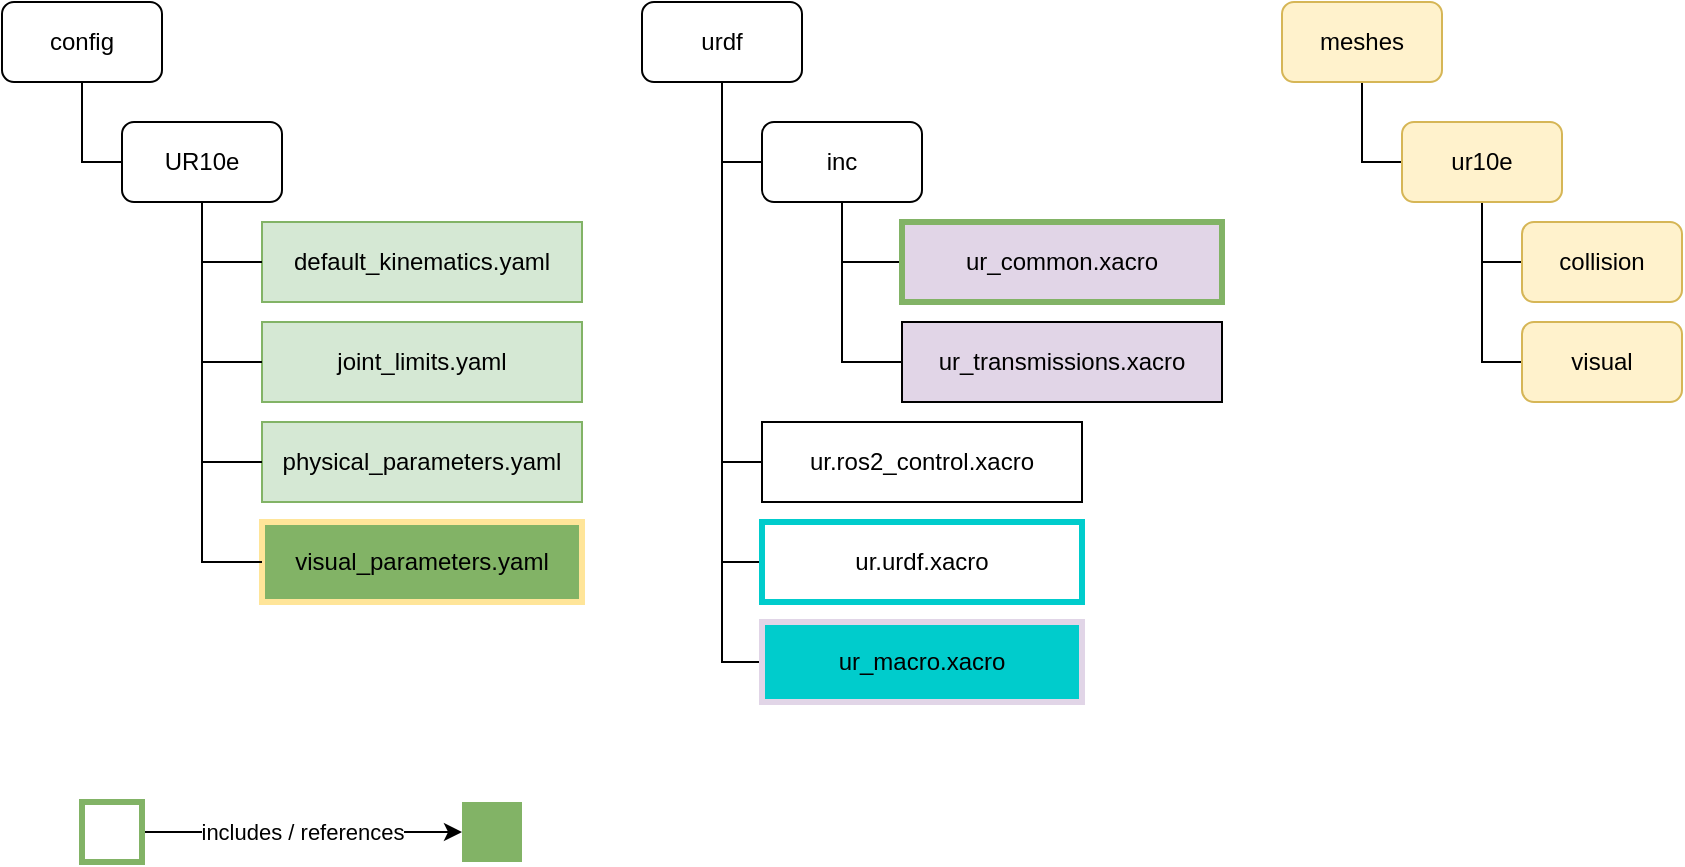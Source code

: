 <mxfile version="15.7.3" type="device"><diagram id="pDn8dzBl-16yXPNHU6tY" name="Page-1"><mxGraphModel dx="760" dy="597" grid="1" gridSize="10" guides="1" tooltips="1" connect="1" arrows="1" fold="1" page="1" pageScale="1" pageWidth="850" pageHeight="1100" math="0" shadow="0"><root><mxCell id="0"/><mxCell id="1" parent="0"/><mxCell id="33WVNXEW1kgjeUYGu9OC-1" value="default_kinematics.yaml" style="rounded=0;whiteSpace=wrap;html=1;fillColor=#d5e8d4;strokeColor=#82b366;strokeWidth=1;" vertex="1" parent="1"><mxGeometry x="130" y="110" width="160" height="40" as="geometry"/></mxCell><mxCell id="33WVNXEW1kgjeUYGu9OC-2" value="joint_limits.yaml" style="rounded=0;whiteSpace=wrap;html=1;fillColor=#d5e8d4;strokeColor=#82b366;strokeWidth=1;" vertex="1" parent="1"><mxGeometry x="130" y="160" width="160" height="40" as="geometry"/></mxCell><mxCell id="33WVNXEW1kgjeUYGu9OC-3" value="physical_parameters.yaml" style="rounded=0;whiteSpace=wrap;html=1;fillColor=#d5e8d4;strokeColor=#82b366;strokeWidth=1;" vertex="1" parent="1"><mxGeometry x="130" y="210" width="160" height="40" as="geometry"/></mxCell><mxCell id="33WVNXEW1kgjeUYGu9OC-4" value="visual_parameters.yaml" style="rounded=0;whiteSpace=wrap;html=1;fillColor=#82B366;strokeColor=#FFE599;strokeWidth=3;" vertex="1" parent="1"><mxGeometry x="130" y="260" width="160" height="40" as="geometry"/></mxCell><mxCell id="33WVNXEW1kgjeUYGu9OC-13" style="edgeStyle=orthogonalEdgeStyle;rounded=0;orthogonalLoop=1;jettySize=auto;html=1;exitX=0.5;exitY=1;exitDx=0;exitDy=0;entryX=0;entryY=0.5;entryDx=0;entryDy=0;endArrow=none;endFill=0;" edge="1" parent="1" source="33WVNXEW1kgjeUYGu9OC-5" target="33WVNXEW1kgjeUYGu9OC-1"><mxGeometry relative="1" as="geometry"/></mxCell><mxCell id="33WVNXEW1kgjeUYGu9OC-15" style="edgeStyle=orthogonalEdgeStyle;rounded=0;orthogonalLoop=1;jettySize=auto;html=1;exitX=0.5;exitY=1;exitDx=0;exitDy=0;entryX=0;entryY=0.5;entryDx=0;entryDy=0;endArrow=none;endFill=0;" edge="1" parent="1" source="33WVNXEW1kgjeUYGu9OC-5" target="33WVNXEW1kgjeUYGu9OC-2"><mxGeometry relative="1" as="geometry"/></mxCell><mxCell id="33WVNXEW1kgjeUYGu9OC-16" style="edgeStyle=orthogonalEdgeStyle;rounded=0;orthogonalLoop=1;jettySize=auto;html=1;exitX=0.5;exitY=1;exitDx=0;exitDy=0;entryX=0;entryY=0.5;entryDx=0;entryDy=0;endArrow=none;endFill=0;" edge="1" parent="1" source="33WVNXEW1kgjeUYGu9OC-5" target="33WVNXEW1kgjeUYGu9OC-3"><mxGeometry relative="1" as="geometry"/></mxCell><mxCell id="33WVNXEW1kgjeUYGu9OC-17" style="edgeStyle=orthogonalEdgeStyle;rounded=0;orthogonalLoop=1;jettySize=auto;html=1;exitX=0.5;exitY=1;exitDx=0;exitDy=0;entryX=0;entryY=0.5;entryDx=0;entryDy=0;endArrow=none;endFill=0;" edge="1" parent="1" source="33WVNXEW1kgjeUYGu9OC-5" target="33WVNXEW1kgjeUYGu9OC-4"><mxGeometry relative="1" as="geometry"/></mxCell><mxCell id="33WVNXEW1kgjeUYGu9OC-5" value="UR10e" style="rounded=1;whiteSpace=wrap;html=1;" vertex="1" parent="1"><mxGeometry x="60" y="60" width="80" height="40" as="geometry"/></mxCell><mxCell id="33WVNXEW1kgjeUYGu9OC-9" style="edgeStyle=orthogonalEdgeStyle;rounded=0;orthogonalLoop=1;jettySize=auto;html=1;exitX=0.5;exitY=1;exitDx=0;exitDy=0;entryX=0;entryY=0.5;entryDx=0;entryDy=0;endArrow=none;endFill=0;" edge="1" parent="1" source="33WVNXEW1kgjeUYGu9OC-6" target="33WVNXEW1kgjeUYGu9OC-5"><mxGeometry relative="1" as="geometry"/></mxCell><mxCell id="33WVNXEW1kgjeUYGu9OC-6" value="config" style="rounded=1;whiteSpace=wrap;html=1;" vertex="1" parent="1"><mxGeometry width="80" height="40" as="geometry"/></mxCell><mxCell id="33WVNXEW1kgjeUYGu9OC-21" style="edgeStyle=orthogonalEdgeStyle;rounded=0;orthogonalLoop=1;jettySize=auto;html=1;exitX=0.5;exitY=1;exitDx=0;exitDy=0;entryX=0;entryY=0.5;entryDx=0;entryDy=0;endArrow=none;endFill=0;" edge="1" parent="1" source="33WVNXEW1kgjeUYGu9OC-19" target="33WVNXEW1kgjeUYGu9OC-20"><mxGeometry relative="1" as="geometry"/></mxCell><mxCell id="33WVNXEW1kgjeUYGu9OC-29" style="edgeStyle=orthogonalEdgeStyle;rounded=0;orthogonalLoop=1;jettySize=auto;html=1;exitX=0.5;exitY=1;exitDx=0;exitDy=0;entryX=0;entryY=0.5;entryDx=0;entryDy=0;endArrow=none;endFill=0;" edge="1" parent="1" source="33WVNXEW1kgjeUYGu9OC-19" target="33WVNXEW1kgjeUYGu9OC-26"><mxGeometry relative="1" as="geometry"/></mxCell><mxCell id="33WVNXEW1kgjeUYGu9OC-30" style="edgeStyle=orthogonalEdgeStyle;rounded=0;orthogonalLoop=1;jettySize=auto;html=1;exitX=0.5;exitY=1;exitDx=0;exitDy=0;entryX=0;entryY=0.5;entryDx=0;entryDy=0;endArrow=none;endFill=0;" edge="1" parent="1" source="33WVNXEW1kgjeUYGu9OC-19" target="33WVNXEW1kgjeUYGu9OC-27"><mxGeometry relative="1" as="geometry"/></mxCell><mxCell id="33WVNXEW1kgjeUYGu9OC-31" style="edgeStyle=orthogonalEdgeStyle;rounded=0;orthogonalLoop=1;jettySize=auto;html=1;exitX=0.5;exitY=1;exitDx=0;exitDy=0;entryX=0;entryY=0.5;entryDx=0;entryDy=0;endArrow=none;endFill=0;" edge="1" parent="1" source="33WVNXEW1kgjeUYGu9OC-19" target="33WVNXEW1kgjeUYGu9OC-28"><mxGeometry relative="1" as="geometry"/></mxCell><mxCell id="33WVNXEW1kgjeUYGu9OC-19" value="urdf" style="rounded=1;whiteSpace=wrap;html=1;" vertex="1" parent="1"><mxGeometry x="320" width="80" height="40" as="geometry"/></mxCell><mxCell id="33WVNXEW1kgjeUYGu9OC-23" style="edgeStyle=orthogonalEdgeStyle;rounded=0;orthogonalLoop=1;jettySize=auto;html=1;exitX=0.5;exitY=1;exitDx=0;exitDy=0;entryX=0;entryY=0.5;entryDx=0;entryDy=0;endArrow=none;endFill=0;" edge="1" parent="1" source="33WVNXEW1kgjeUYGu9OC-20" target="33WVNXEW1kgjeUYGu9OC-22"><mxGeometry relative="1" as="geometry"/></mxCell><mxCell id="33WVNXEW1kgjeUYGu9OC-25" style="edgeStyle=orthogonalEdgeStyle;rounded=0;orthogonalLoop=1;jettySize=auto;html=1;exitX=0.5;exitY=1;exitDx=0;exitDy=0;entryX=0;entryY=0.5;entryDx=0;entryDy=0;endArrow=none;endFill=0;" edge="1" parent="1" source="33WVNXEW1kgjeUYGu9OC-20" target="33WVNXEW1kgjeUYGu9OC-24"><mxGeometry relative="1" as="geometry"/></mxCell><mxCell id="33WVNXEW1kgjeUYGu9OC-20" value="inc" style="rounded=1;whiteSpace=wrap;html=1;" vertex="1" parent="1"><mxGeometry x="380" y="60" width="80" height="40" as="geometry"/></mxCell><mxCell id="33WVNXEW1kgjeUYGu9OC-22" value="ur_common.xacro" style="rounded=0;whiteSpace=wrap;html=1;fillColor=#e1d5e7;strokeColor=#82B366;strokeWidth=3;" vertex="1" parent="1"><mxGeometry x="450" y="110" width="160" height="40" as="geometry"/></mxCell><mxCell id="33WVNXEW1kgjeUYGu9OC-24" value="ur_transmissions.xacro" style="rounded=0;whiteSpace=wrap;html=1;fillColor=#E1D5E7;" vertex="1" parent="1"><mxGeometry x="450" y="160" width="160" height="40" as="geometry"/></mxCell><mxCell id="33WVNXEW1kgjeUYGu9OC-26" value="ur.ros2_control.xacro" style="rounded=0;whiteSpace=wrap;html=1;" vertex="1" parent="1"><mxGeometry x="380" y="210" width="160" height="40" as="geometry"/></mxCell><mxCell id="33WVNXEW1kgjeUYGu9OC-27" value="ur.urdf.xacro" style="rounded=0;whiteSpace=wrap;html=1;fillColor=none;strokeColor=#00CCCC;strokeWidth=3;" vertex="1" parent="1"><mxGeometry x="380" y="260" width="160" height="40" as="geometry"/></mxCell><mxCell id="33WVNXEW1kgjeUYGu9OC-28" value="ur_macro.xacro" style="rounded=0;whiteSpace=wrap;html=1;fillColor=#00CCCC;strokeColor=#E1D5E7;strokeWidth=3;" vertex="1" parent="1"><mxGeometry x="380" y="310" width="160" height="40" as="geometry"/></mxCell><mxCell id="33WVNXEW1kgjeUYGu9OC-37" style="edgeStyle=orthogonalEdgeStyle;rounded=0;orthogonalLoop=1;jettySize=auto;html=1;exitX=0.5;exitY=1;exitDx=0;exitDy=0;entryX=0;entryY=0.5;entryDx=0;entryDy=0;endArrow=none;endFill=0;" edge="1" parent="1" source="33WVNXEW1kgjeUYGu9OC-32" target="33WVNXEW1kgjeUYGu9OC-33"><mxGeometry relative="1" as="geometry"/></mxCell><mxCell id="33WVNXEW1kgjeUYGu9OC-32" value="meshes" style="rounded=1;whiteSpace=wrap;html=1;fillColor=#fff2cc;strokeColor=#d6b656;" vertex="1" parent="1"><mxGeometry x="640" width="80" height="40" as="geometry"/></mxCell><mxCell id="33WVNXEW1kgjeUYGu9OC-40" style="edgeStyle=orthogonalEdgeStyle;rounded=0;orthogonalLoop=1;jettySize=auto;html=1;exitX=0.5;exitY=1;exitDx=0;exitDy=0;entryX=0;entryY=0.5;entryDx=0;entryDy=0;endArrow=none;endFill=0;" edge="1" parent="1" source="33WVNXEW1kgjeUYGu9OC-33" target="33WVNXEW1kgjeUYGu9OC-35"><mxGeometry relative="1" as="geometry"/></mxCell><mxCell id="33WVNXEW1kgjeUYGu9OC-41" style="edgeStyle=orthogonalEdgeStyle;rounded=0;orthogonalLoop=1;jettySize=auto;html=1;exitX=0.5;exitY=1;exitDx=0;exitDy=0;entryX=0;entryY=0.5;entryDx=0;entryDy=0;endArrow=none;endFill=0;" edge="1" parent="1" source="33WVNXEW1kgjeUYGu9OC-33" target="33WVNXEW1kgjeUYGu9OC-34"><mxGeometry relative="1" as="geometry"><Array as="points"><mxPoint x="740" y="130"/></Array></mxGeometry></mxCell><mxCell id="33WVNXEW1kgjeUYGu9OC-33" value="ur10e" style="rounded=1;whiteSpace=wrap;html=1;fillColor=#fff2cc;strokeColor=#d6b656;" vertex="1" parent="1"><mxGeometry x="700" y="60" width="80" height="40" as="geometry"/></mxCell><mxCell id="33WVNXEW1kgjeUYGu9OC-34" value="collision" style="rounded=1;whiteSpace=wrap;html=1;fillColor=#fff2cc;strokeColor=#d6b656;" vertex="1" parent="1"><mxGeometry x="760" y="110" width="80" height="40" as="geometry"/></mxCell><mxCell id="33WVNXEW1kgjeUYGu9OC-35" value="visual" style="rounded=1;whiteSpace=wrap;html=1;fillColor=#fff2cc;strokeColor=#d6b656;" vertex="1" parent="1"><mxGeometry x="760" y="160" width="80" height="40" as="geometry"/></mxCell><mxCell id="33WVNXEW1kgjeUYGu9OC-46" value="includes / references" style="edgeStyle=orthogonalEdgeStyle;rounded=0;orthogonalLoop=1;jettySize=auto;html=1;exitX=1;exitY=0.5;exitDx=0;exitDy=0;entryX=0;entryY=0.5;entryDx=0;entryDy=0;endArrow=classic;endFill=1;" edge="1" parent="1" source="33WVNXEW1kgjeUYGu9OC-44" target="33WVNXEW1kgjeUYGu9OC-45"><mxGeometry relative="1" as="geometry"/></mxCell><mxCell id="33WVNXEW1kgjeUYGu9OC-44" value="" style="rounded=0;whiteSpace=wrap;html=1;strokeColor=#82B366;strokeWidth=3;fillColor=none;" vertex="1" parent="1"><mxGeometry x="40" y="400" width="30" height="30" as="geometry"/></mxCell><mxCell id="33WVNXEW1kgjeUYGu9OC-45" value="" style="rounded=0;whiteSpace=wrap;html=1;strokeColor=none;strokeWidth=3;fillColor=#82B366;" vertex="1" parent="1"><mxGeometry x="230" y="400" width="30" height="30" as="geometry"/></mxCell></root></mxGraphModel></diagram></mxfile>
